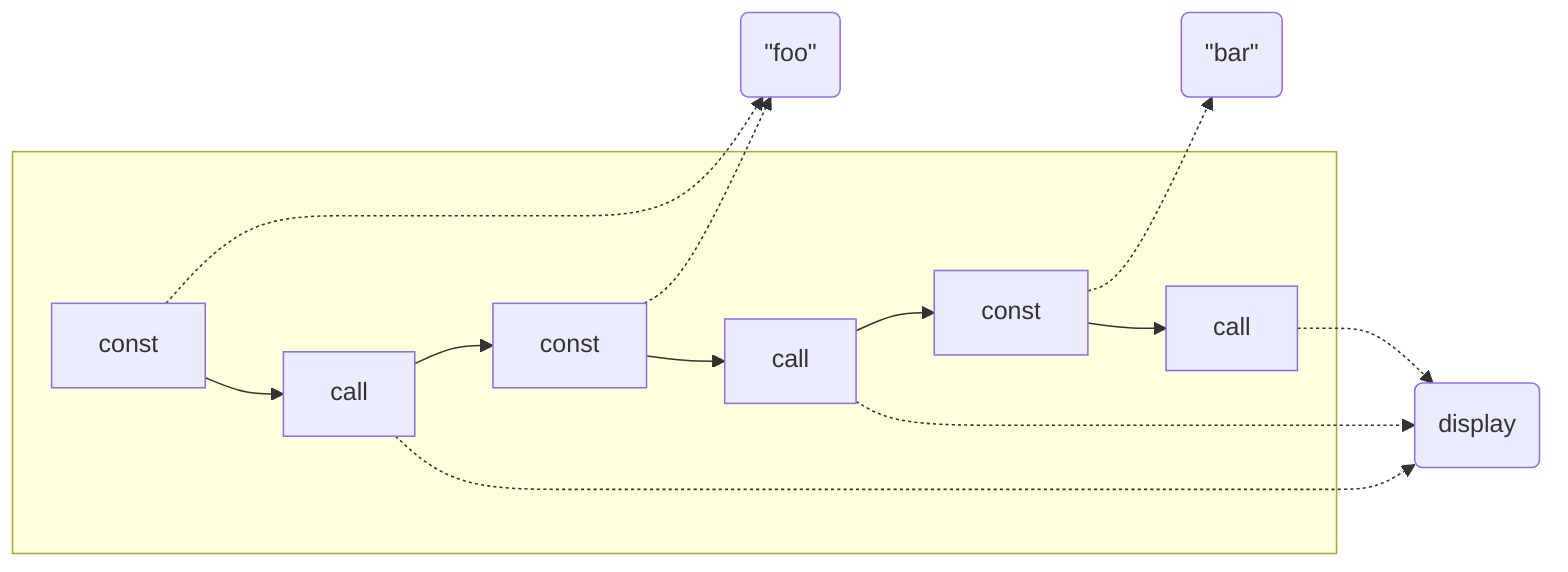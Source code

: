 flowchart LR
  c0 -.-> d0(#quot;foo#quot;):::red
  c2 -.-> d0
  c4 -.-> d1(#quot;bar#quot;)

  subgraph s[ ]
    c0[const ] --> c1[call] --> c2
    c2[const] --> c3[call] --> c4
    c4[const] --> c5[call]
  end

  c1 -.-> d2(display):::red
  c3 -.-> d2
  c5 -.-> d2